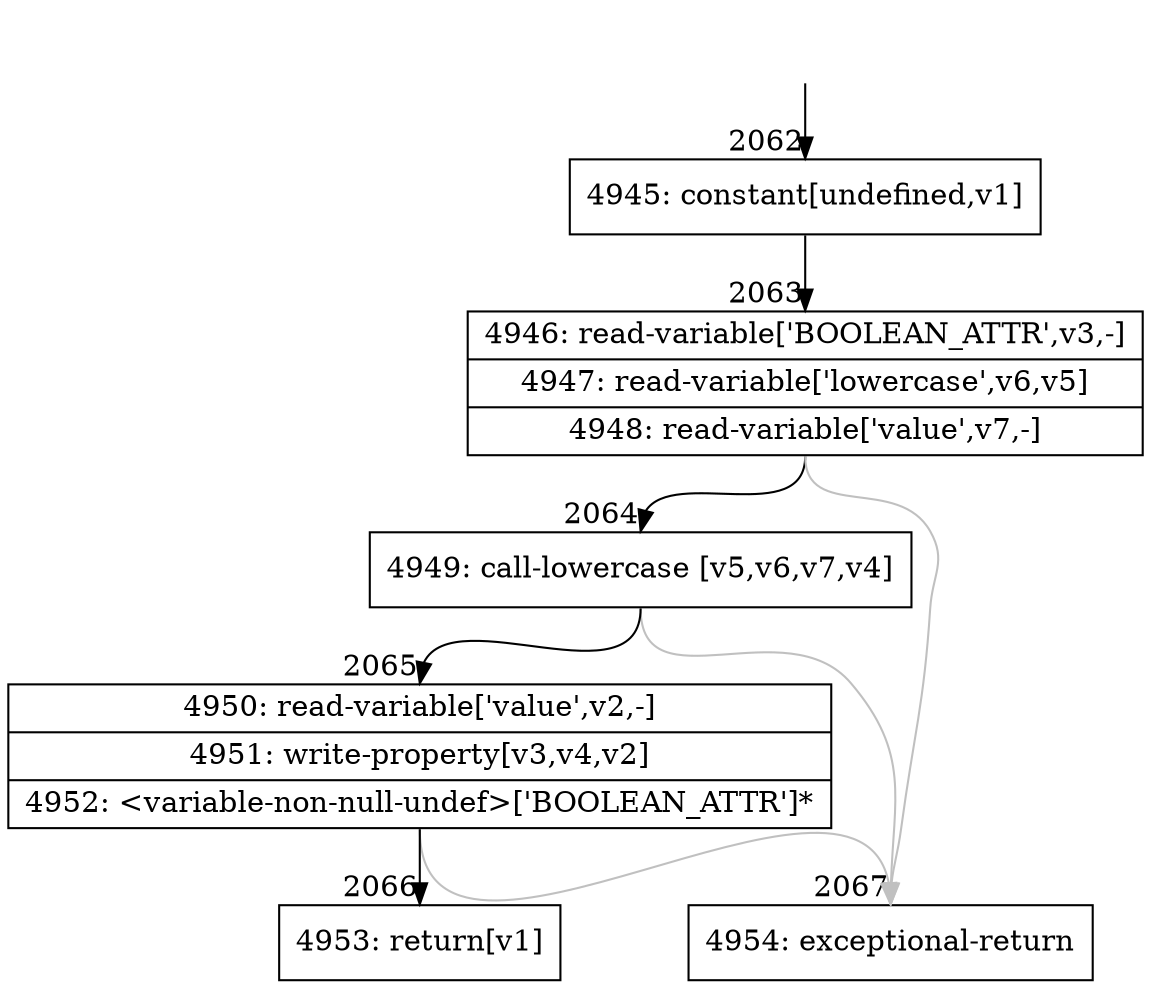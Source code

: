 digraph {
rankdir="TD"
BB_entry155[shape=none,label=""];
BB_entry155 -> BB2062 [tailport=s, headport=n, headlabel="    2062"]
BB2062 [shape=record label="{4945: constant[undefined,v1]}" ] 
BB2062 -> BB2063 [tailport=s, headport=n, headlabel="      2063"]
BB2063 [shape=record label="{4946: read-variable['BOOLEAN_ATTR',v3,-]|4947: read-variable['lowercase',v6,v5]|4948: read-variable['value',v7,-]}" ] 
BB2063 -> BB2064 [tailport=s, headport=n, headlabel="      2064"]
BB2063 -> BB2067 [tailport=s, headport=n, color=gray, headlabel="      2067"]
BB2064 [shape=record label="{4949: call-lowercase [v5,v6,v7,v4]}" ] 
BB2064 -> BB2065 [tailport=s, headport=n, headlabel="      2065"]
BB2064 -> BB2067 [tailport=s, headport=n, color=gray]
BB2065 [shape=record label="{4950: read-variable['value',v2,-]|4951: write-property[v3,v4,v2]|4952: \<variable-non-null-undef\>['BOOLEAN_ATTR']*}" ] 
BB2065 -> BB2066 [tailport=s, headport=n, headlabel="      2066"]
BB2065 -> BB2067 [tailport=s, headport=n, color=gray]
BB2066 [shape=record label="{4953: return[v1]}" ] 
BB2067 [shape=record label="{4954: exceptional-return}" ] 
//#$~ 3035
}
